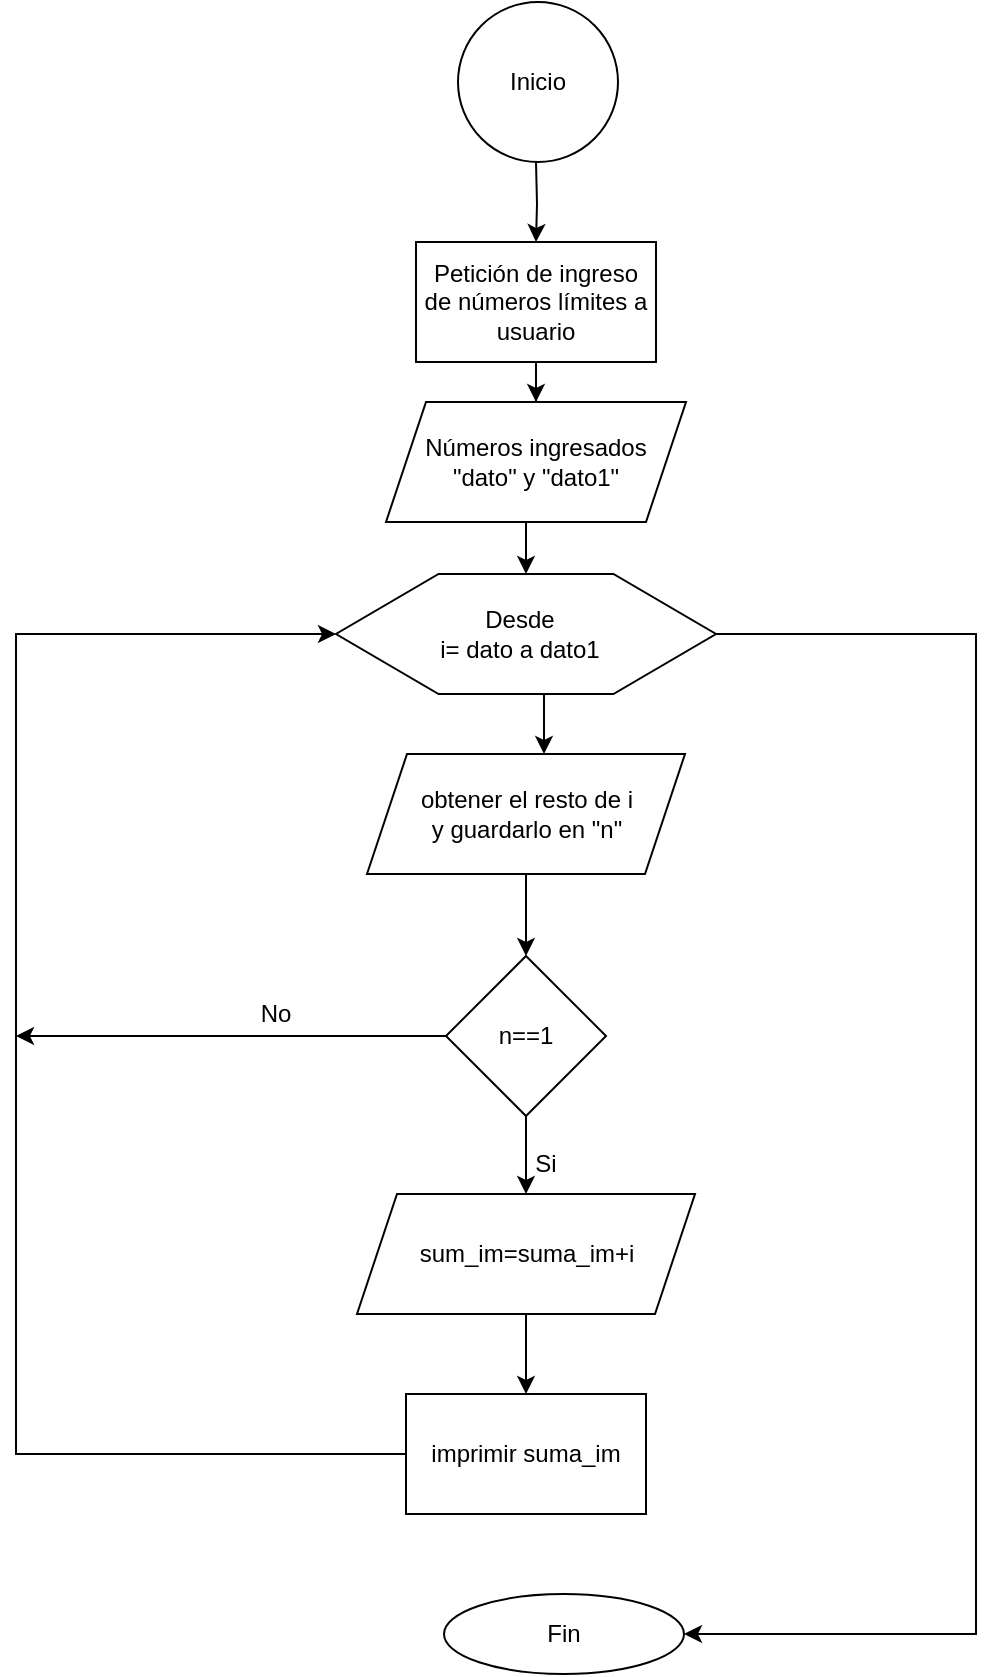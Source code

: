 <mxfile version="14.8.5" type="github"><diagram id="yJu0QGVbnOP1NP7St5iU" name="Page-1"><mxGraphModel dx="806" dy="480" grid="1" gridSize="10" guides="1" tooltips="1" connect="1" arrows="1" fold="1" page="1" pageScale="1" pageWidth="827" pageHeight="1169" math="0" shadow="0"><root><mxCell id="0"/><mxCell id="1" parent="0"/><mxCell id="0w__f4fGBZYU7HE5bb0M-1" style="edgeStyle=orthogonalEdgeStyle;rounded=0;orthogonalLoop=1;jettySize=auto;html=1;exitX=0.5;exitY=1;exitDx=0;exitDy=0;entryX=0.5;entryY=0;entryDx=0;entryDy=0;" edge="1" parent="1" target="0w__f4fGBZYU7HE5bb0M-3"><mxGeometry relative="1" as="geometry"><mxPoint x="400" y="94" as="targetPoint"/><mxPoint x="400" y="84" as="sourcePoint"/></mxGeometry></mxCell><mxCell id="0w__f4fGBZYU7HE5bb0M-2" style="edgeStyle=orthogonalEdgeStyle;rounded=0;orthogonalLoop=1;jettySize=auto;html=1;exitX=0.5;exitY=1;exitDx=0;exitDy=0;" edge="1" parent="1" source="0w__f4fGBZYU7HE5bb0M-3" target="0w__f4fGBZYU7HE5bb0M-5"><mxGeometry relative="1" as="geometry"/></mxCell><mxCell id="0w__f4fGBZYU7HE5bb0M-3" value="Petición de ingreso de números límites a usuario" style="rounded=0;whiteSpace=wrap;html=1;" vertex="1" parent="1"><mxGeometry x="340" y="124" width="120" height="60" as="geometry"/></mxCell><mxCell id="0w__f4fGBZYU7HE5bb0M-4" style="edgeStyle=orthogonalEdgeStyle;rounded=0;orthogonalLoop=1;jettySize=auto;html=1;exitX=0.5;exitY=1;exitDx=0;exitDy=0;entryX=0.5;entryY=0;entryDx=0;entryDy=0;" edge="1" parent="1" source="0w__f4fGBZYU7HE5bb0M-5" target="0w__f4fGBZYU7HE5bb0M-9"><mxGeometry relative="1" as="geometry"/></mxCell><mxCell id="0w__f4fGBZYU7HE5bb0M-5" value="&lt;div&gt;Números ingresados &lt;br&gt;&lt;/div&gt;&lt;div&gt;&quot;dato&quot; y &quot;dato1&quot;&lt;br&gt;&lt;/div&gt;" style="shape=parallelogram;perimeter=parallelogramPerimeter;whiteSpace=wrap;html=1;fixedSize=1;" vertex="1" parent="1"><mxGeometry x="325" y="204" width="150" height="60" as="geometry"/></mxCell><mxCell id="0w__f4fGBZYU7HE5bb0M-6" style="edgeStyle=orthogonalEdgeStyle;rounded=0;orthogonalLoop=1;jettySize=auto;html=1;exitX=0.5;exitY=1;exitDx=0;exitDy=0;" edge="1" parent="1" source="0w__f4fGBZYU7HE5bb0M-5" target="0w__f4fGBZYU7HE5bb0M-5"><mxGeometry relative="1" as="geometry"/></mxCell><mxCell id="0w__f4fGBZYU7HE5bb0M-7" style="edgeStyle=orthogonalEdgeStyle;rounded=0;orthogonalLoop=1;jettySize=auto;html=1;exitX=0.5;exitY=1;exitDx=0;exitDy=0;" edge="1" parent="1" source="0w__f4fGBZYU7HE5bb0M-9"><mxGeometry relative="1" as="geometry"><mxPoint x="404" y="380" as="targetPoint"/></mxGeometry></mxCell><mxCell id="0w__f4fGBZYU7HE5bb0M-8" style="edgeStyle=orthogonalEdgeStyle;rounded=0;orthogonalLoop=1;jettySize=auto;html=1;exitX=1;exitY=0.5;exitDx=0;exitDy=0;entryX=1;entryY=0.5;entryDx=0;entryDy=0;" edge="1" parent="1" source="0w__f4fGBZYU7HE5bb0M-9" target="0w__f4fGBZYU7HE5bb0M-22"><mxGeometry relative="1" as="geometry"><mxPoint x="700" y="754" as="targetPoint"/><Array as="points"><mxPoint x="620" y="320"/><mxPoint x="620" y="820"/></Array></mxGeometry></mxCell><mxCell id="0w__f4fGBZYU7HE5bb0M-9" value="" style="verticalLabelPosition=bottom;verticalAlign=top;html=1;shape=hexagon;perimeter=hexagonPerimeter2;arcSize=6;size=0.27;" vertex="1" parent="1"><mxGeometry x="300" y="290" width="190" height="60" as="geometry"/></mxCell><mxCell id="0w__f4fGBZYU7HE5bb0M-10" value="&lt;div&gt;Desde&lt;/div&gt;&lt;div&gt; i= dato a dato1&lt;/div&gt;" style="text;html=1;strokeColor=none;fillColor=none;align=center;verticalAlign=middle;whiteSpace=wrap;rounded=0;" vertex="1" parent="1"><mxGeometry x="350" y="310" width="84" height="20" as="geometry"/></mxCell><mxCell id="0w__f4fGBZYU7HE5bb0M-11" style="edgeStyle=orthogonalEdgeStyle;rounded=0;orthogonalLoop=1;jettySize=auto;html=1;exitX=0.5;exitY=1;exitDx=0;exitDy=0;" edge="1" parent="1" source="0w__f4fGBZYU7HE5bb0M-12" target="0w__f4fGBZYU7HE5bb0M-15"><mxGeometry relative="1" as="geometry"/></mxCell><mxCell id="0w__f4fGBZYU7HE5bb0M-12" value="&lt;div&gt;obtener el resto de i&lt;/div&gt;&lt;div&gt;y guardarlo en &quot;n&quot;&lt;br&gt;&lt;/div&gt;" style="shape=parallelogram;perimeter=parallelogramPerimeter;whiteSpace=wrap;html=1;fixedSize=1;" vertex="1" parent="1"><mxGeometry x="315.5" y="380" width="159" height="60" as="geometry"/></mxCell><mxCell id="0w__f4fGBZYU7HE5bb0M-13" style="edgeStyle=orthogonalEdgeStyle;rounded=0;orthogonalLoop=1;jettySize=auto;html=1;" edge="1" parent="1" source="0w__f4fGBZYU7HE5bb0M-15" target="0w__f4fGBZYU7HE5bb0M-17"><mxGeometry relative="1" as="geometry"/></mxCell><mxCell id="0w__f4fGBZYU7HE5bb0M-14" style="edgeStyle=orthogonalEdgeStyle;rounded=0;orthogonalLoop=1;jettySize=auto;html=1;" edge="1" parent="1" source="0w__f4fGBZYU7HE5bb0M-15"><mxGeometry relative="1" as="geometry"><mxPoint x="140" y="521" as="targetPoint"/><Array as="points"><mxPoint x="140" y="521"/></Array></mxGeometry></mxCell><mxCell id="0w__f4fGBZYU7HE5bb0M-15" value="n==1" style="rhombus;whiteSpace=wrap;html=1;" vertex="1" parent="1"><mxGeometry x="355" y="481" width="80" height="80" as="geometry"/></mxCell><mxCell id="0w__f4fGBZYU7HE5bb0M-16" style="edgeStyle=orthogonalEdgeStyle;rounded=0;orthogonalLoop=1;jettySize=auto;html=1;exitX=0.5;exitY=1;exitDx=0;exitDy=0;entryX=0.5;entryY=0;entryDx=0;entryDy=0;" edge="1" parent="1" source="0w__f4fGBZYU7HE5bb0M-17" target="0w__f4fGBZYU7HE5bb0M-19"><mxGeometry relative="1" as="geometry"/></mxCell><mxCell id="0w__f4fGBZYU7HE5bb0M-17" value="sum_im=suma_im+i" style="shape=parallelogram;perimeter=parallelogramPerimeter;whiteSpace=wrap;html=1;fixedSize=1;" vertex="1" parent="1"><mxGeometry x="310.5" y="600" width="169" height="60" as="geometry"/></mxCell><mxCell id="0w__f4fGBZYU7HE5bb0M-18" style="edgeStyle=orthogonalEdgeStyle;rounded=0;orthogonalLoop=1;jettySize=auto;html=1;" edge="1" parent="1" source="0w__f4fGBZYU7HE5bb0M-19"><mxGeometry relative="1" as="geometry"><mxPoint x="300" y="320" as="targetPoint"/><Array as="points"><mxPoint x="140" y="730"/><mxPoint x="140" y="320"/></Array></mxGeometry></mxCell><mxCell id="0w__f4fGBZYU7HE5bb0M-19" value="imprimir suma_im" style="rounded=0;whiteSpace=wrap;html=1;" vertex="1" parent="1"><mxGeometry x="335" y="700" width="120" height="60" as="geometry"/></mxCell><mxCell id="0w__f4fGBZYU7HE5bb0M-20" value="No" style="text;html=1;strokeColor=none;fillColor=none;align=center;verticalAlign=middle;whiteSpace=wrap;rounded=0;" vertex="1" parent="1"><mxGeometry x="250" y="500" width="40" height="20" as="geometry"/></mxCell><mxCell id="0w__f4fGBZYU7HE5bb0M-21" value="Si" style="text;html=1;strokeColor=none;fillColor=none;align=center;verticalAlign=middle;whiteSpace=wrap;rounded=0;" vertex="1" parent="1"><mxGeometry x="387" y="572" width="36" height="25" as="geometry"/></mxCell><mxCell id="0w__f4fGBZYU7HE5bb0M-22" value="Fin" style="ellipse;whiteSpace=wrap;html=1;" vertex="1" parent="1"><mxGeometry x="354" y="800" width="120" height="40" as="geometry"/></mxCell><mxCell id="0w__f4fGBZYU7HE5bb0M-23" value="Inicio" style="ellipse;whiteSpace=wrap;html=1;aspect=fixed;" vertex="1" parent="1"><mxGeometry x="361" y="4" width="80" height="80" as="geometry"/></mxCell></root></mxGraphModel></diagram></mxfile>